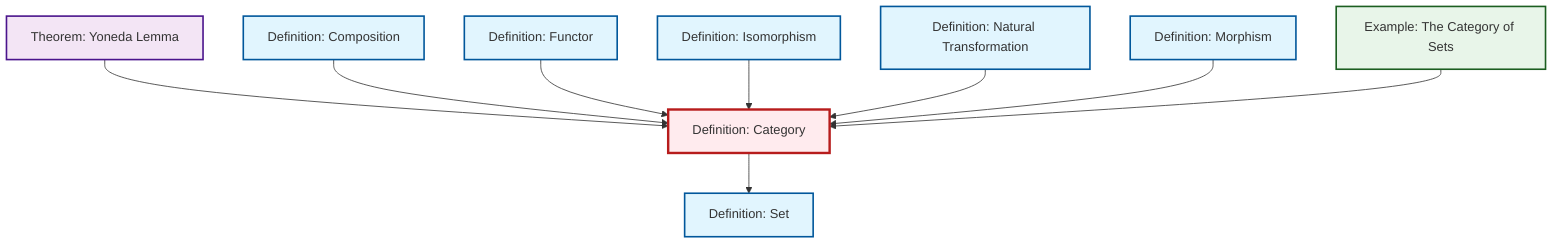 graph TD
    classDef definition fill:#e1f5fe,stroke:#01579b,stroke-width:2px
    classDef theorem fill:#f3e5f5,stroke:#4a148c,stroke-width:2px
    classDef axiom fill:#fff3e0,stroke:#e65100,stroke-width:2px
    classDef example fill:#e8f5e9,stroke:#1b5e20,stroke-width:2px
    classDef current fill:#ffebee,stroke:#b71c1c,stroke-width:3px
    def-functor["Definition: Functor"]:::definition
    def-natural-transformation["Definition: Natural Transformation"]:::definition
    def-isomorphism["Definition: Isomorphism"]:::definition
    thm-yoneda["Theorem: Yoneda Lemma"]:::theorem
    def-set["Definition: Set"]:::definition
    ex-set-category["Example: The Category of Sets"]:::example
    def-composition["Definition: Composition"]:::definition
    def-category["Definition: Category"]:::definition
    def-morphism["Definition: Morphism"]:::definition
    thm-yoneda --> def-category
    def-composition --> def-category
    def-functor --> def-category
    def-isomorphism --> def-category
    def-natural-transformation --> def-category
    def-morphism --> def-category
    def-category --> def-set
    ex-set-category --> def-category
    class def-category current